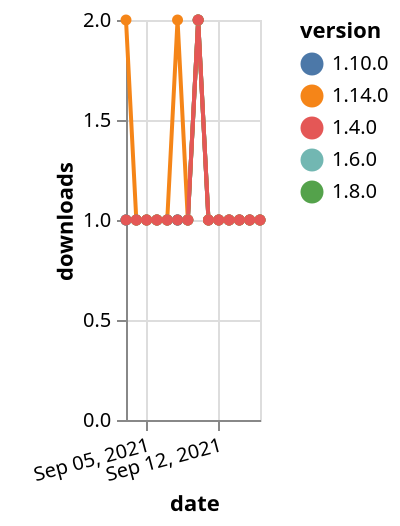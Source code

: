 {"$schema": "https://vega.github.io/schema/vega-lite/v5.json", "description": "A simple bar chart with embedded data.", "data": {"values": [{"date": "2021-09-03", "total": 181, "delta": 1, "version": "1.6.0"}, {"date": "2021-09-04", "total": 182, "delta": 1, "version": "1.6.0"}, {"date": "2021-09-05", "total": 183, "delta": 1, "version": "1.6.0"}, {"date": "2021-09-06", "total": 184, "delta": 1, "version": "1.6.0"}, {"date": "2021-09-07", "total": 185, "delta": 1, "version": "1.6.0"}, {"date": "2021-09-08", "total": 186, "delta": 1, "version": "1.6.0"}, {"date": "2021-09-09", "total": 187, "delta": 1, "version": "1.6.0"}, {"date": "2021-09-10", "total": 189, "delta": 2, "version": "1.6.0"}, {"date": "2021-09-11", "total": 190, "delta": 1, "version": "1.6.0"}, {"date": "2021-09-12", "total": 191, "delta": 1, "version": "1.6.0"}, {"date": "2021-09-13", "total": 192, "delta": 1, "version": "1.6.0"}, {"date": "2021-09-14", "total": 193, "delta": 1, "version": "1.6.0"}, {"date": "2021-09-15", "total": 194, "delta": 1, "version": "1.6.0"}, {"date": "2021-09-16", "total": 195, "delta": 1, "version": "1.6.0"}, {"date": "2021-09-03", "total": 185, "delta": 1, "version": "1.8.0"}, {"date": "2021-09-04", "total": 186, "delta": 1, "version": "1.8.0"}, {"date": "2021-09-05", "total": 187, "delta": 1, "version": "1.8.0"}, {"date": "2021-09-06", "total": 188, "delta": 1, "version": "1.8.0"}, {"date": "2021-09-07", "total": 189, "delta": 1, "version": "1.8.0"}, {"date": "2021-09-08", "total": 190, "delta": 1, "version": "1.8.0"}, {"date": "2021-09-09", "total": 191, "delta": 1, "version": "1.8.0"}, {"date": "2021-09-10", "total": 193, "delta": 2, "version": "1.8.0"}, {"date": "2021-09-11", "total": 194, "delta": 1, "version": "1.8.0"}, {"date": "2021-09-12", "total": 195, "delta": 1, "version": "1.8.0"}, {"date": "2021-09-13", "total": 196, "delta": 1, "version": "1.8.0"}, {"date": "2021-09-14", "total": 197, "delta": 1, "version": "1.8.0"}, {"date": "2021-09-15", "total": 198, "delta": 1, "version": "1.8.0"}, {"date": "2021-09-16", "total": 199, "delta": 1, "version": "1.8.0"}, {"date": "2021-09-03", "total": 157, "delta": 1, "version": "1.10.0"}, {"date": "2021-09-04", "total": 158, "delta": 1, "version": "1.10.0"}, {"date": "2021-09-05", "total": 159, "delta": 1, "version": "1.10.0"}, {"date": "2021-09-06", "total": 160, "delta": 1, "version": "1.10.0"}, {"date": "2021-09-07", "total": 161, "delta": 1, "version": "1.10.0"}, {"date": "2021-09-08", "total": 162, "delta": 1, "version": "1.10.0"}, {"date": "2021-09-09", "total": 163, "delta": 1, "version": "1.10.0"}, {"date": "2021-09-10", "total": 165, "delta": 2, "version": "1.10.0"}, {"date": "2021-09-11", "total": 166, "delta": 1, "version": "1.10.0"}, {"date": "2021-09-12", "total": 167, "delta": 1, "version": "1.10.0"}, {"date": "2021-09-13", "total": 168, "delta": 1, "version": "1.10.0"}, {"date": "2021-09-14", "total": 169, "delta": 1, "version": "1.10.0"}, {"date": "2021-09-15", "total": 170, "delta": 1, "version": "1.10.0"}, {"date": "2021-09-16", "total": 171, "delta": 1, "version": "1.10.0"}, {"date": "2021-09-03", "total": 114, "delta": 2, "version": "1.14.0"}, {"date": "2021-09-04", "total": 115, "delta": 1, "version": "1.14.0"}, {"date": "2021-09-05", "total": 116, "delta": 1, "version": "1.14.0"}, {"date": "2021-09-06", "total": 117, "delta": 1, "version": "1.14.0"}, {"date": "2021-09-07", "total": 118, "delta": 1, "version": "1.14.0"}, {"date": "2021-09-08", "total": 120, "delta": 2, "version": "1.14.0"}, {"date": "2021-09-09", "total": 121, "delta": 1, "version": "1.14.0"}, {"date": "2021-09-10", "total": 123, "delta": 2, "version": "1.14.0"}, {"date": "2021-09-11", "total": 124, "delta": 1, "version": "1.14.0"}, {"date": "2021-09-12", "total": 125, "delta": 1, "version": "1.14.0"}, {"date": "2021-09-13", "total": 126, "delta": 1, "version": "1.14.0"}, {"date": "2021-09-14", "total": 127, "delta": 1, "version": "1.14.0"}, {"date": "2021-09-15", "total": 128, "delta": 1, "version": "1.14.0"}, {"date": "2021-09-16", "total": 129, "delta": 1, "version": "1.14.0"}, {"date": "2021-09-03", "total": 227, "delta": 1, "version": "1.4.0"}, {"date": "2021-09-04", "total": 228, "delta": 1, "version": "1.4.0"}, {"date": "2021-09-05", "total": 229, "delta": 1, "version": "1.4.0"}, {"date": "2021-09-06", "total": 230, "delta": 1, "version": "1.4.0"}, {"date": "2021-09-07", "total": 231, "delta": 1, "version": "1.4.0"}, {"date": "2021-09-08", "total": 232, "delta": 1, "version": "1.4.0"}, {"date": "2021-09-09", "total": 233, "delta": 1, "version": "1.4.0"}, {"date": "2021-09-10", "total": 235, "delta": 2, "version": "1.4.0"}, {"date": "2021-09-11", "total": 236, "delta": 1, "version": "1.4.0"}, {"date": "2021-09-12", "total": 237, "delta": 1, "version": "1.4.0"}, {"date": "2021-09-13", "total": 238, "delta": 1, "version": "1.4.0"}, {"date": "2021-09-14", "total": 239, "delta": 1, "version": "1.4.0"}, {"date": "2021-09-15", "total": 240, "delta": 1, "version": "1.4.0"}, {"date": "2021-09-16", "total": 241, "delta": 1, "version": "1.4.0"}]}, "width": "container", "mark": {"type": "line", "point": {"filled": true}}, "encoding": {"x": {"field": "date", "type": "temporal", "timeUnit": "yearmonthdate", "title": "date", "axis": {"labelAngle": -15}}, "y": {"field": "delta", "type": "quantitative", "title": "downloads"}, "color": {"field": "version", "type": "nominal"}, "tooltip": {"field": "delta"}}}